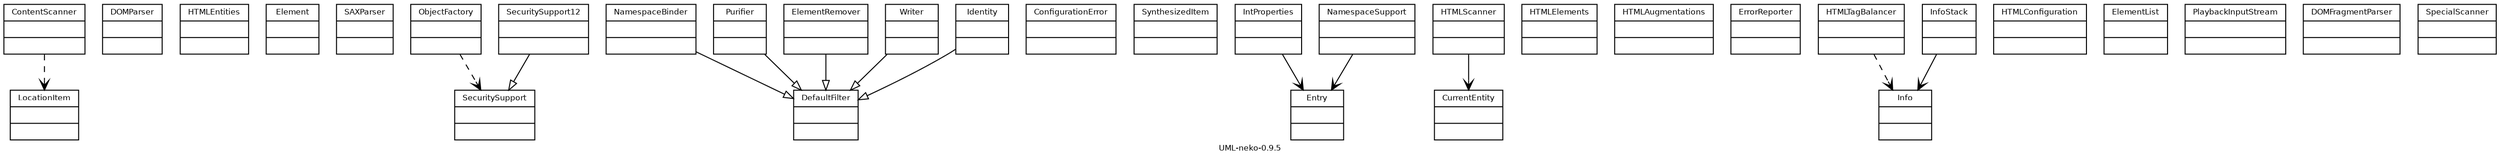 digraph classes {
 fontname = "Bitstream Vera Sans"
 fontsize = 8
 overlap=false
 concentrate=true
 node [ fontname = "Bitstream Vera Sans" fontsize = 8 shape = "record" ]
 edge [ fontname = "Bitstream Vera Sans" fontsize = 8 ]
label="UML-neko-0.9.5""LocationItem" [
	label="{
 		LocationItem|
 		|
 		
	}"
 ]
"DOMParser" [
	label="{
 		DOMParser|
 		|
 		
	}"
 ]
"HTMLEntities" [
	label="{
 		HTMLEntities|
 		|
 		
	}"
 ]
"Element" [
	label="{
 		Element|
 		|
 		
	}"
 ]
"SAXParser" [
	label="{
 		SAXParser|
 		|
 		
	}"
 ]
"SecuritySupport" [
	label="{
 		SecuritySupport|
 		|
 		
	}"
 ]
"NamespaceBinder" [
	label="{
 		NamespaceBinder|
 		|
 		
	}"
 ]
"ConfigurationError" [
	label="{
 		ConfigurationError|
 		|
 		
	}"
 ]
"SynthesizedItem" [
	label="{
 		SynthesizedItem|
 		|
 		
	}"
 ]
"IntProperties" [
	label="{
 		IntProperties|
 		|
 		
	}"
 ]
"Purifier" [
	label="{
 		Purifier|
 		|
 		
	}"
 ]
"Entry" [
	label="{
 		Entry|
 		|
 		
	}"
 ]
"CurrentEntity" [
	label="{
 		CurrentEntity|
 		|
 		
	}"
 ]
"HTMLElements" [
	label="{
 		HTMLElements|
 		|
 		
	}"
 ]
"HTMLAugmentations" [
	label="{
 		HTMLAugmentations|
 		|
 		
	}"
 ]
"ElementRemover" [
	label="{
 		ElementRemover|
 		|
 		
	}"
 ]
"ErrorReporter" [
	label="{
 		ErrorReporter|
 		|
 		
	}"
 ]
"DefaultFilter" [
	label="{
 		DefaultFilter|
 		|
 		
	}"
 ]
"Writer" [
	label="{
 		Writer|
 		|
 		
	}"
 ]
"HTMLTagBalancer" [
	label="{
 		HTMLTagBalancer|
 		|
 		
	}"
 ]
"ObjectFactory" [
	label="{
 		ObjectFactory|
 		|
 		
	}"
 ]
"HTMLConfiguration" [
	label="{
 		HTMLConfiguration|
 		|
 		
	}"
 ]
"ElementList" [
	label="{
 		ElementList|
 		|
 		
	}"
 ]
"NamespaceSupport" [
	label="{
 		NamespaceSupport|
 		|
 		
	}"
 ]
"Identity" [
	label="{
 		Identity|
 		|
 		
	}"
 ]
"InfoStack" [
	label="{
 		InfoStack|
 		|
 		
	}"
 ]
"SecuritySupport12" [
	label="{
 		SecuritySupport12|
 		|
 		
	}"
 ]
"HTMLScanner" [
	label="{
 		HTMLScanner|
 		|
 		
	}"
 ]
"Entry" [
	label="{
 		Entry|
 		|
 		
	}"
 ]
"PlaybackInputStream" [
	label="{
 		PlaybackInputStream|
 		|
 		
	}"
 ]
"Info" [
	label="{
 		Info|
 		|
 		
	}"
 ]
"DOMFragmentParser" [
	label="{
 		DOMFragmentParser|
 		|
 		
	}"
 ]
"SpecialScanner" [
	label="{
 		SpecialScanner|
 		|
 		
	}"
 ]
"ContentScanner" [
	label="{
 		ContentScanner|
 		|
 		
	}"
 ]
edge[arrowhead = "empty"; style= "solid"]
ElementRemover -> DefaultFilter
Identity -> DefaultFilter
NamespaceBinder -> DefaultFilter
SecuritySupport12 -> SecuritySupport
Purifier -> DefaultFilter
Writer -> DefaultFilter
edge[arrowhead = "empty"; style = "dashed"]
edge[arrowhead = "open"; style = "solid"]
HTMLScanner -> CurrentEntity
InfoStack -> Info
NamespaceSupport -> Entry
IntProperties -> Entry
edge[arrowhead = "open"; style = "dashed"]
ContentScanner -> LocationItem
HTMLTagBalancer -> Info
ObjectFactory -> SecuritySupport
}